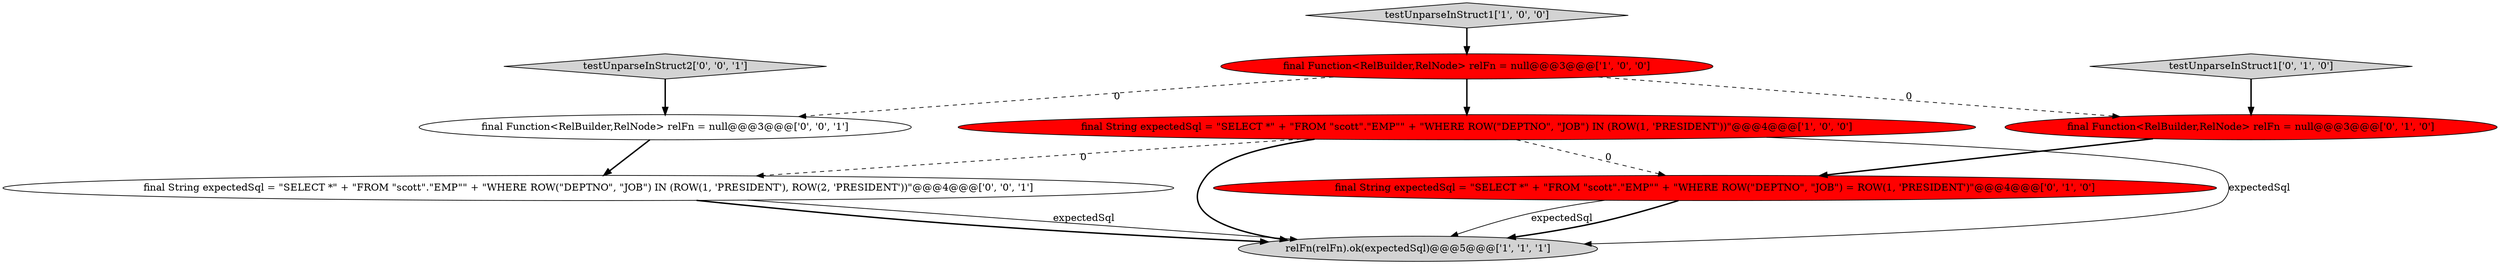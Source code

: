 digraph {
7 [style = filled, label = "final Function<RelBuilder,RelNode> relFn = null@@@3@@@['0', '0', '1']", fillcolor = white, shape = ellipse image = "AAA0AAABBB3BBB"];
2 [style = filled, label = "relFn(relFn).ok(expectedSql)@@@5@@@['1', '1', '1']", fillcolor = lightgray, shape = ellipse image = "AAA0AAABBB1BBB"];
0 [style = filled, label = "final Function<RelBuilder,RelNode> relFn = null@@@3@@@['1', '0', '0']", fillcolor = red, shape = ellipse image = "AAA1AAABBB1BBB"];
5 [style = filled, label = "testUnparseInStruct1['0', '1', '0']", fillcolor = lightgray, shape = diamond image = "AAA0AAABBB2BBB"];
1 [style = filled, label = "testUnparseInStruct1['1', '0', '0']", fillcolor = lightgray, shape = diamond image = "AAA0AAABBB1BBB"];
6 [style = filled, label = "final String expectedSql = \"SELECT *\" + \"FROM \"scott\".\"EMP\"\" + \"WHERE ROW(\"DEPTNO\", \"JOB\") = ROW(1, 'PRESIDENT')\"@@@4@@@['0', '1', '0']", fillcolor = red, shape = ellipse image = "AAA1AAABBB2BBB"];
8 [style = filled, label = "testUnparseInStruct2['0', '0', '1']", fillcolor = lightgray, shape = diamond image = "AAA0AAABBB3BBB"];
9 [style = filled, label = "final String expectedSql = \"SELECT *\" + \"FROM \"scott\".\"EMP\"\" + \"WHERE ROW(\"DEPTNO\", \"JOB\") IN (ROW(1, 'PRESIDENT'), ROW(2, 'PRESIDENT'))\"@@@4@@@['0', '0', '1']", fillcolor = white, shape = ellipse image = "AAA0AAABBB3BBB"];
3 [style = filled, label = "final String expectedSql = \"SELECT *\" + \"FROM \"scott\".\"EMP\"\" + \"WHERE ROW(\"DEPTNO\", \"JOB\") IN (ROW(1, 'PRESIDENT'))\"@@@4@@@['1', '0', '0']", fillcolor = red, shape = ellipse image = "AAA1AAABBB1BBB"];
4 [style = filled, label = "final Function<RelBuilder,RelNode> relFn = null@@@3@@@['0', '1', '0']", fillcolor = red, shape = ellipse image = "AAA1AAABBB2BBB"];
0->3 [style = bold, label=""];
7->9 [style = bold, label=""];
3->2 [style = solid, label="expectedSql"];
0->4 [style = dashed, label="0"];
3->6 [style = dashed, label="0"];
6->2 [style = solid, label="expectedSql"];
1->0 [style = bold, label=""];
3->2 [style = bold, label=""];
0->7 [style = dashed, label="0"];
9->2 [style = solid, label="expectedSql"];
3->9 [style = dashed, label="0"];
4->6 [style = bold, label=""];
9->2 [style = bold, label=""];
5->4 [style = bold, label=""];
8->7 [style = bold, label=""];
6->2 [style = bold, label=""];
}
